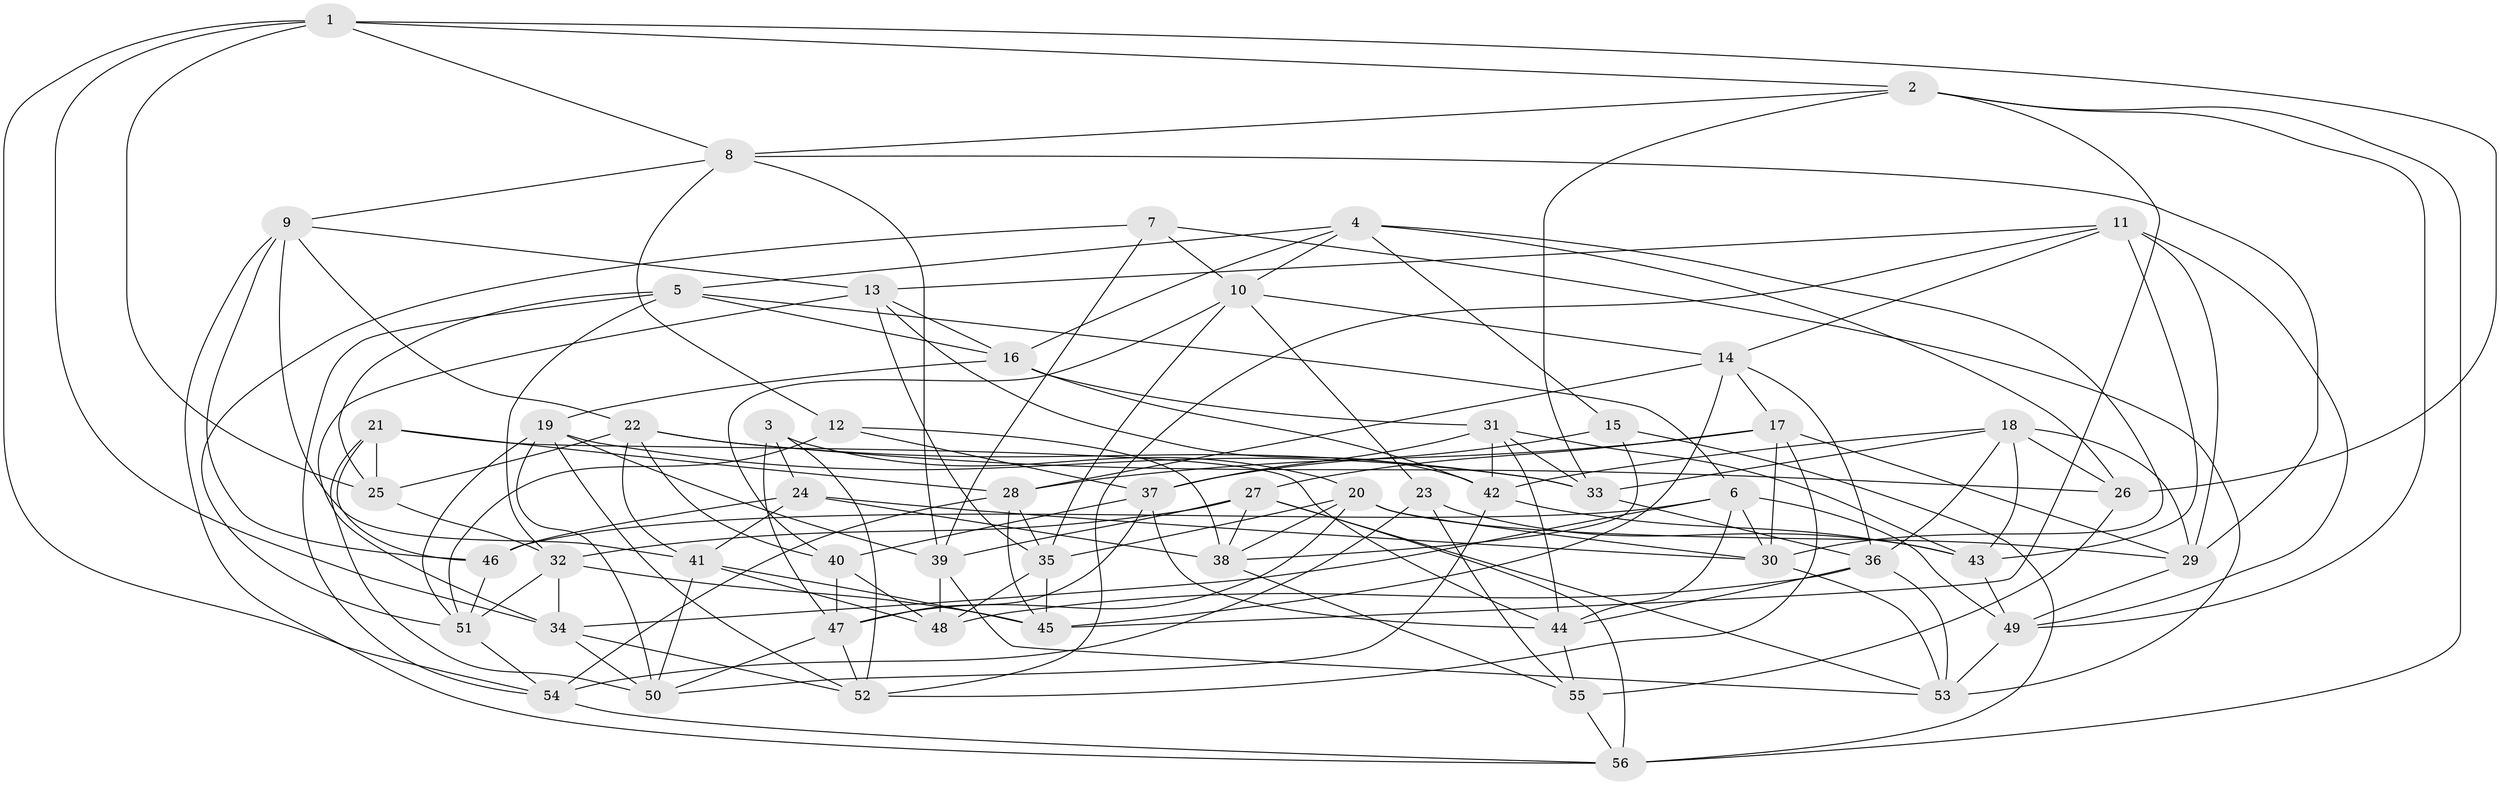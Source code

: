 // original degree distribution, {4: 1.0}
// Generated by graph-tools (version 1.1) at 2025/26/03/09/25 03:26:54]
// undirected, 56 vertices, 159 edges
graph export_dot {
graph [start="1"]
  node [color=gray90,style=filled];
  1;
  2;
  3;
  4;
  5;
  6;
  7;
  8;
  9;
  10;
  11;
  12;
  13;
  14;
  15;
  16;
  17;
  18;
  19;
  20;
  21;
  22;
  23;
  24;
  25;
  26;
  27;
  28;
  29;
  30;
  31;
  32;
  33;
  34;
  35;
  36;
  37;
  38;
  39;
  40;
  41;
  42;
  43;
  44;
  45;
  46;
  47;
  48;
  49;
  50;
  51;
  52;
  53;
  54;
  55;
  56;
  1 -- 2 [weight=1.0];
  1 -- 8 [weight=1.0];
  1 -- 25 [weight=1.0];
  1 -- 26 [weight=1.0];
  1 -- 34 [weight=1.0];
  1 -- 54 [weight=1.0];
  2 -- 8 [weight=1.0];
  2 -- 33 [weight=1.0];
  2 -- 45 [weight=1.0];
  2 -- 49 [weight=1.0];
  2 -- 56 [weight=1.0];
  3 -- 20 [weight=1.0];
  3 -- 24 [weight=1.0];
  3 -- 47 [weight=1.0];
  3 -- 52 [weight=1.0];
  4 -- 5 [weight=1.0];
  4 -- 10 [weight=1.0];
  4 -- 15 [weight=1.0];
  4 -- 16 [weight=1.0];
  4 -- 26 [weight=1.0];
  4 -- 30 [weight=1.0];
  5 -- 6 [weight=1.0];
  5 -- 16 [weight=1.0];
  5 -- 25 [weight=1.0];
  5 -- 32 [weight=1.0];
  5 -- 54 [weight=1.0];
  6 -- 30 [weight=1.0];
  6 -- 34 [weight=1.0];
  6 -- 44 [weight=1.0];
  6 -- 46 [weight=1.0];
  6 -- 49 [weight=1.0];
  7 -- 10 [weight=1.0];
  7 -- 39 [weight=1.0];
  7 -- 51 [weight=1.0];
  7 -- 53 [weight=1.0];
  8 -- 9 [weight=1.0];
  8 -- 12 [weight=1.0];
  8 -- 29 [weight=1.0];
  8 -- 39 [weight=1.0];
  9 -- 13 [weight=1.0];
  9 -- 22 [weight=1.0];
  9 -- 41 [weight=1.0];
  9 -- 46 [weight=1.0];
  9 -- 56 [weight=1.0];
  10 -- 14 [weight=1.0];
  10 -- 23 [weight=1.0];
  10 -- 35 [weight=1.0];
  10 -- 40 [weight=1.0];
  11 -- 13 [weight=1.0];
  11 -- 14 [weight=1.0];
  11 -- 29 [weight=1.0];
  11 -- 43 [weight=1.0];
  11 -- 49 [weight=1.0];
  11 -- 52 [weight=1.0];
  12 -- 37 [weight=1.0];
  12 -- 38 [weight=1.0];
  12 -- 51 [weight=1.0];
  13 -- 16 [weight=1.0];
  13 -- 34 [weight=1.0];
  13 -- 35 [weight=1.0];
  13 -- 42 [weight=1.0];
  14 -- 17 [weight=1.0];
  14 -- 28 [weight=1.0];
  14 -- 36 [weight=1.0];
  14 -- 45 [weight=1.0];
  15 -- 37 [weight=1.0];
  15 -- 38 [weight=1.0];
  15 -- 56 [weight=1.0];
  16 -- 19 [weight=1.0];
  16 -- 31 [weight=1.0];
  16 -- 42 [weight=1.0];
  17 -- 27 [weight=1.0];
  17 -- 28 [weight=1.0];
  17 -- 29 [weight=1.0];
  17 -- 30 [weight=1.0];
  17 -- 52 [weight=1.0];
  18 -- 26 [weight=1.0];
  18 -- 29 [weight=1.0];
  18 -- 33 [weight=1.0];
  18 -- 36 [weight=1.0];
  18 -- 42 [weight=1.0];
  18 -- 43 [weight=1.0];
  19 -- 33 [weight=1.0];
  19 -- 39 [weight=1.0];
  19 -- 50 [weight=1.0];
  19 -- 51 [weight=1.0];
  19 -- 52 [weight=1.0];
  20 -- 29 [weight=1.0];
  20 -- 30 [weight=1.0];
  20 -- 35 [weight=1.0];
  20 -- 38 [weight=1.0];
  20 -- 47 [weight=1.0];
  21 -- 25 [weight=2.0];
  21 -- 28 [weight=1.0];
  21 -- 44 [weight=1.0];
  21 -- 46 [weight=1.0];
  21 -- 50 [weight=1.0];
  22 -- 25 [weight=1.0];
  22 -- 26 [weight=1.0];
  22 -- 33 [weight=1.0];
  22 -- 40 [weight=1.0];
  22 -- 41 [weight=1.0];
  23 -- 43 [weight=1.0];
  23 -- 54 [weight=1.0];
  23 -- 55 [weight=1.0];
  24 -- 30 [weight=1.0];
  24 -- 38 [weight=1.0];
  24 -- 41 [weight=1.0];
  24 -- 46 [weight=2.0];
  25 -- 32 [weight=1.0];
  26 -- 55 [weight=2.0];
  27 -- 32 [weight=1.0];
  27 -- 38 [weight=1.0];
  27 -- 39 [weight=1.0];
  27 -- 53 [weight=1.0];
  27 -- 56 [weight=1.0];
  28 -- 35 [weight=1.0];
  28 -- 45 [weight=1.0];
  28 -- 54 [weight=1.0];
  29 -- 49 [weight=1.0];
  30 -- 53 [weight=1.0];
  31 -- 33 [weight=1.0];
  31 -- 37 [weight=1.0];
  31 -- 42 [weight=1.0];
  31 -- 43 [weight=1.0];
  31 -- 44 [weight=1.0];
  32 -- 34 [weight=1.0];
  32 -- 45 [weight=1.0];
  32 -- 51 [weight=1.0];
  33 -- 36 [weight=1.0];
  34 -- 50 [weight=1.0];
  34 -- 52 [weight=1.0];
  35 -- 45 [weight=1.0];
  35 -- 48 [weight=1.0];
  36 -- 44 [weight=1.0];
  36 -- 48 [weight=1.0];
  36 -- 53 [weight=1.0];
  37 -- 40 [weight=1.0];
  37 -- 44 [weight=1.0];
  37 -- 47 [weight=1.0];
  38 -- 55 [weight=1.0];
  39 -- 48 [weight=1.0];
  39 -- 53 [weight=1.0];
  40 -- 47 [weight=1.0];
  40 -- 48 [weight=2.0];
  41 -- 45 [weight=1.0];
  41 -- 48 [weight=1.0];
  41 -- 50 [weight=1.0];
  42 -- 43 [weight=1.0];
  42 -- 50 [weight=1.0];
  43 -- 49 [weight=1.0];
  44 -- 55 [weight=1.0];
  46 -- 51 [weight=1.0];
  47 -- 50 [weight=1.0];
  47 -- 52 [weight=1.0];
  49 -- 53 [weight=1.0];
  51 -- 54 [weight=1.0];
  54 -- 56 [weight=1.0];
  55 -- 56 [weight=1.0];
}
